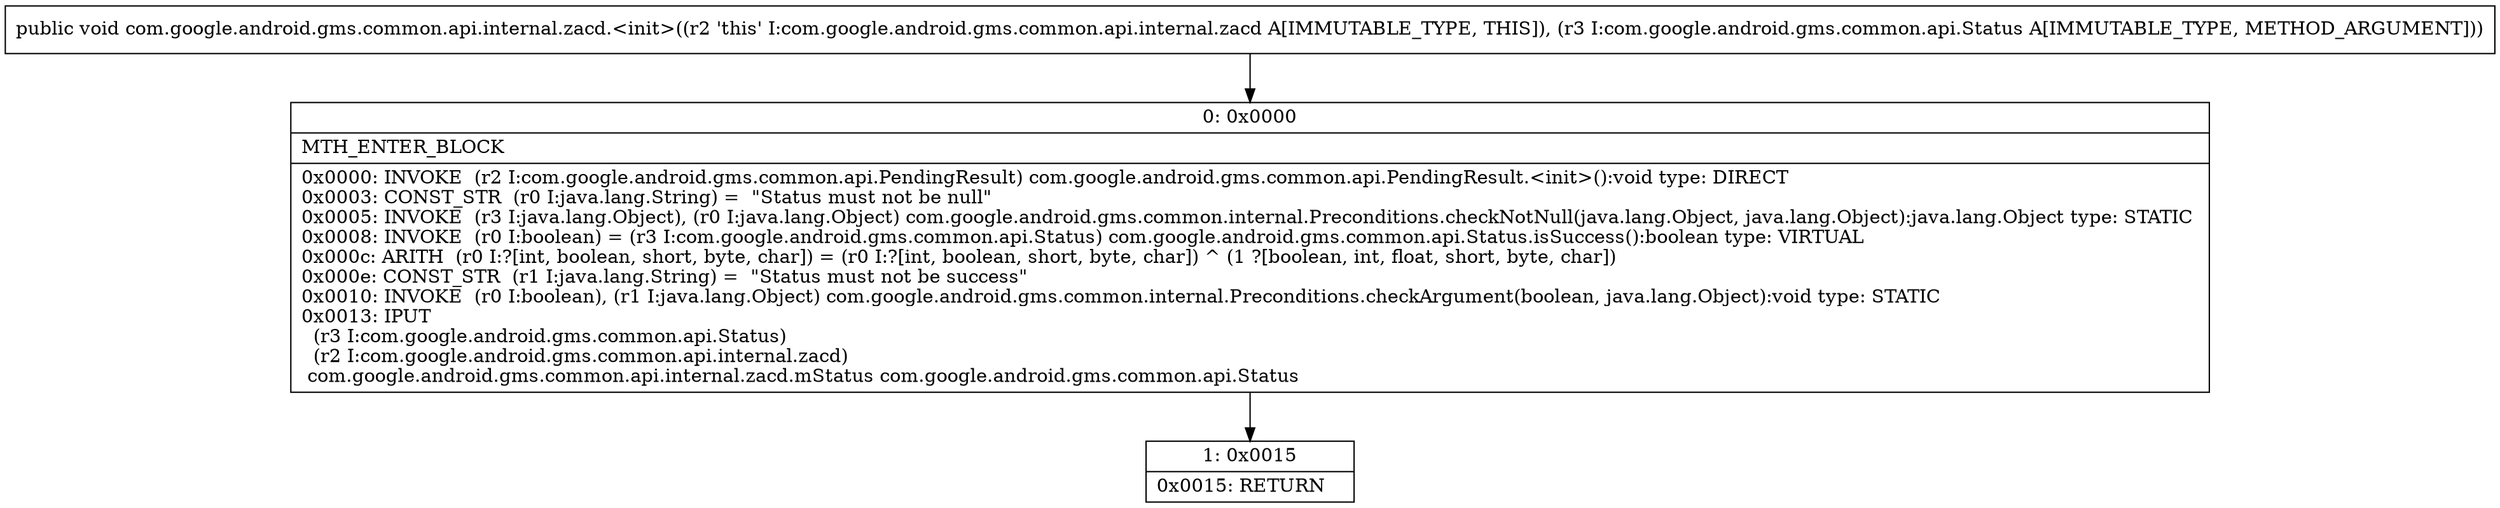digraph "CFG forcom.google.android.gms.common.api.internal.zacd.\<init\>(Lcom\/google\/android\/gms\/common\/api\/Status;)V" {
Node_0 [shape=record,label="{0\:\ 0x0000|MTH_ENTER_BLOCK\l|0x0000: INVOKE  (r2 I:com.google.android.gms.common.api.PendingResult) com.google.android.gms.common.api.PendingResult.\<init\>():void type: DIRECT \l0x0003: CONST_STR  (r0 I:java.lang.String) =  \"Status must not be null\" \l0x0005: INVOKE  (r3 I:java.lang.Object), (r0 I:java.lang.Object) com.google.android.gms.common.internal.Preconditions.checkNotNull(java.lang.Object, java.lang.Object):java.lang.Object type: STATIC \l0x0008: INVOKE  (r0 I:boolean) = (r3 I:com.google.android.gms.common.api.Status) com.google.android.gms.common.api.Status.isSuccess():boolean type: VIRTUAL \l0x000c: ARITH  (r0 I:?[int, boolean, short, byte, char]) = (r0 I:?[int, boolean, short, byte, char]) ^ (1 ?[boolean, int, float, short, byte, char]) \l0x000e: CONST_STR  (r1 I:java.lang.String) =  \"Status must not be success\" \l0x0010: INVOKE  (r0 I:boolean), (r1 I:java.lang.Object) com.google.android.gms.common.internal.Preconditions.checkArgument(boolean, java.lang.Object):void type: STATIC \l0x0013: IPUT  \l  (r3 I:com.google.android.gms.common.api.Status)\l  (r2 I:com.google.android.gms.common.api.internal.zacd)\l com.google.android.gms.common.api.internal.zacd.mStatus com.google.android.gms.common.api.Status \l}"];
Node_1 [shape=record,label="{1\:\ 0x0015|0x0015: RETURN   \l}"];
MethodNode[shape=record,label="{public void com.google.android.gms.common.api.internal.zacd.\<init\>((r2 'this' I:com.google.android.gms.common.api.internal.zacd A[IMMUTABLE_TYPE, THIS]), (r3 I:com.google.android.gms.common.api.Status A[IMMUTABLE_TYPE, METHOD_ARGUMENT])) }"];
MethodNode -> Node_0;
Node_0 -> Node_1;
}

